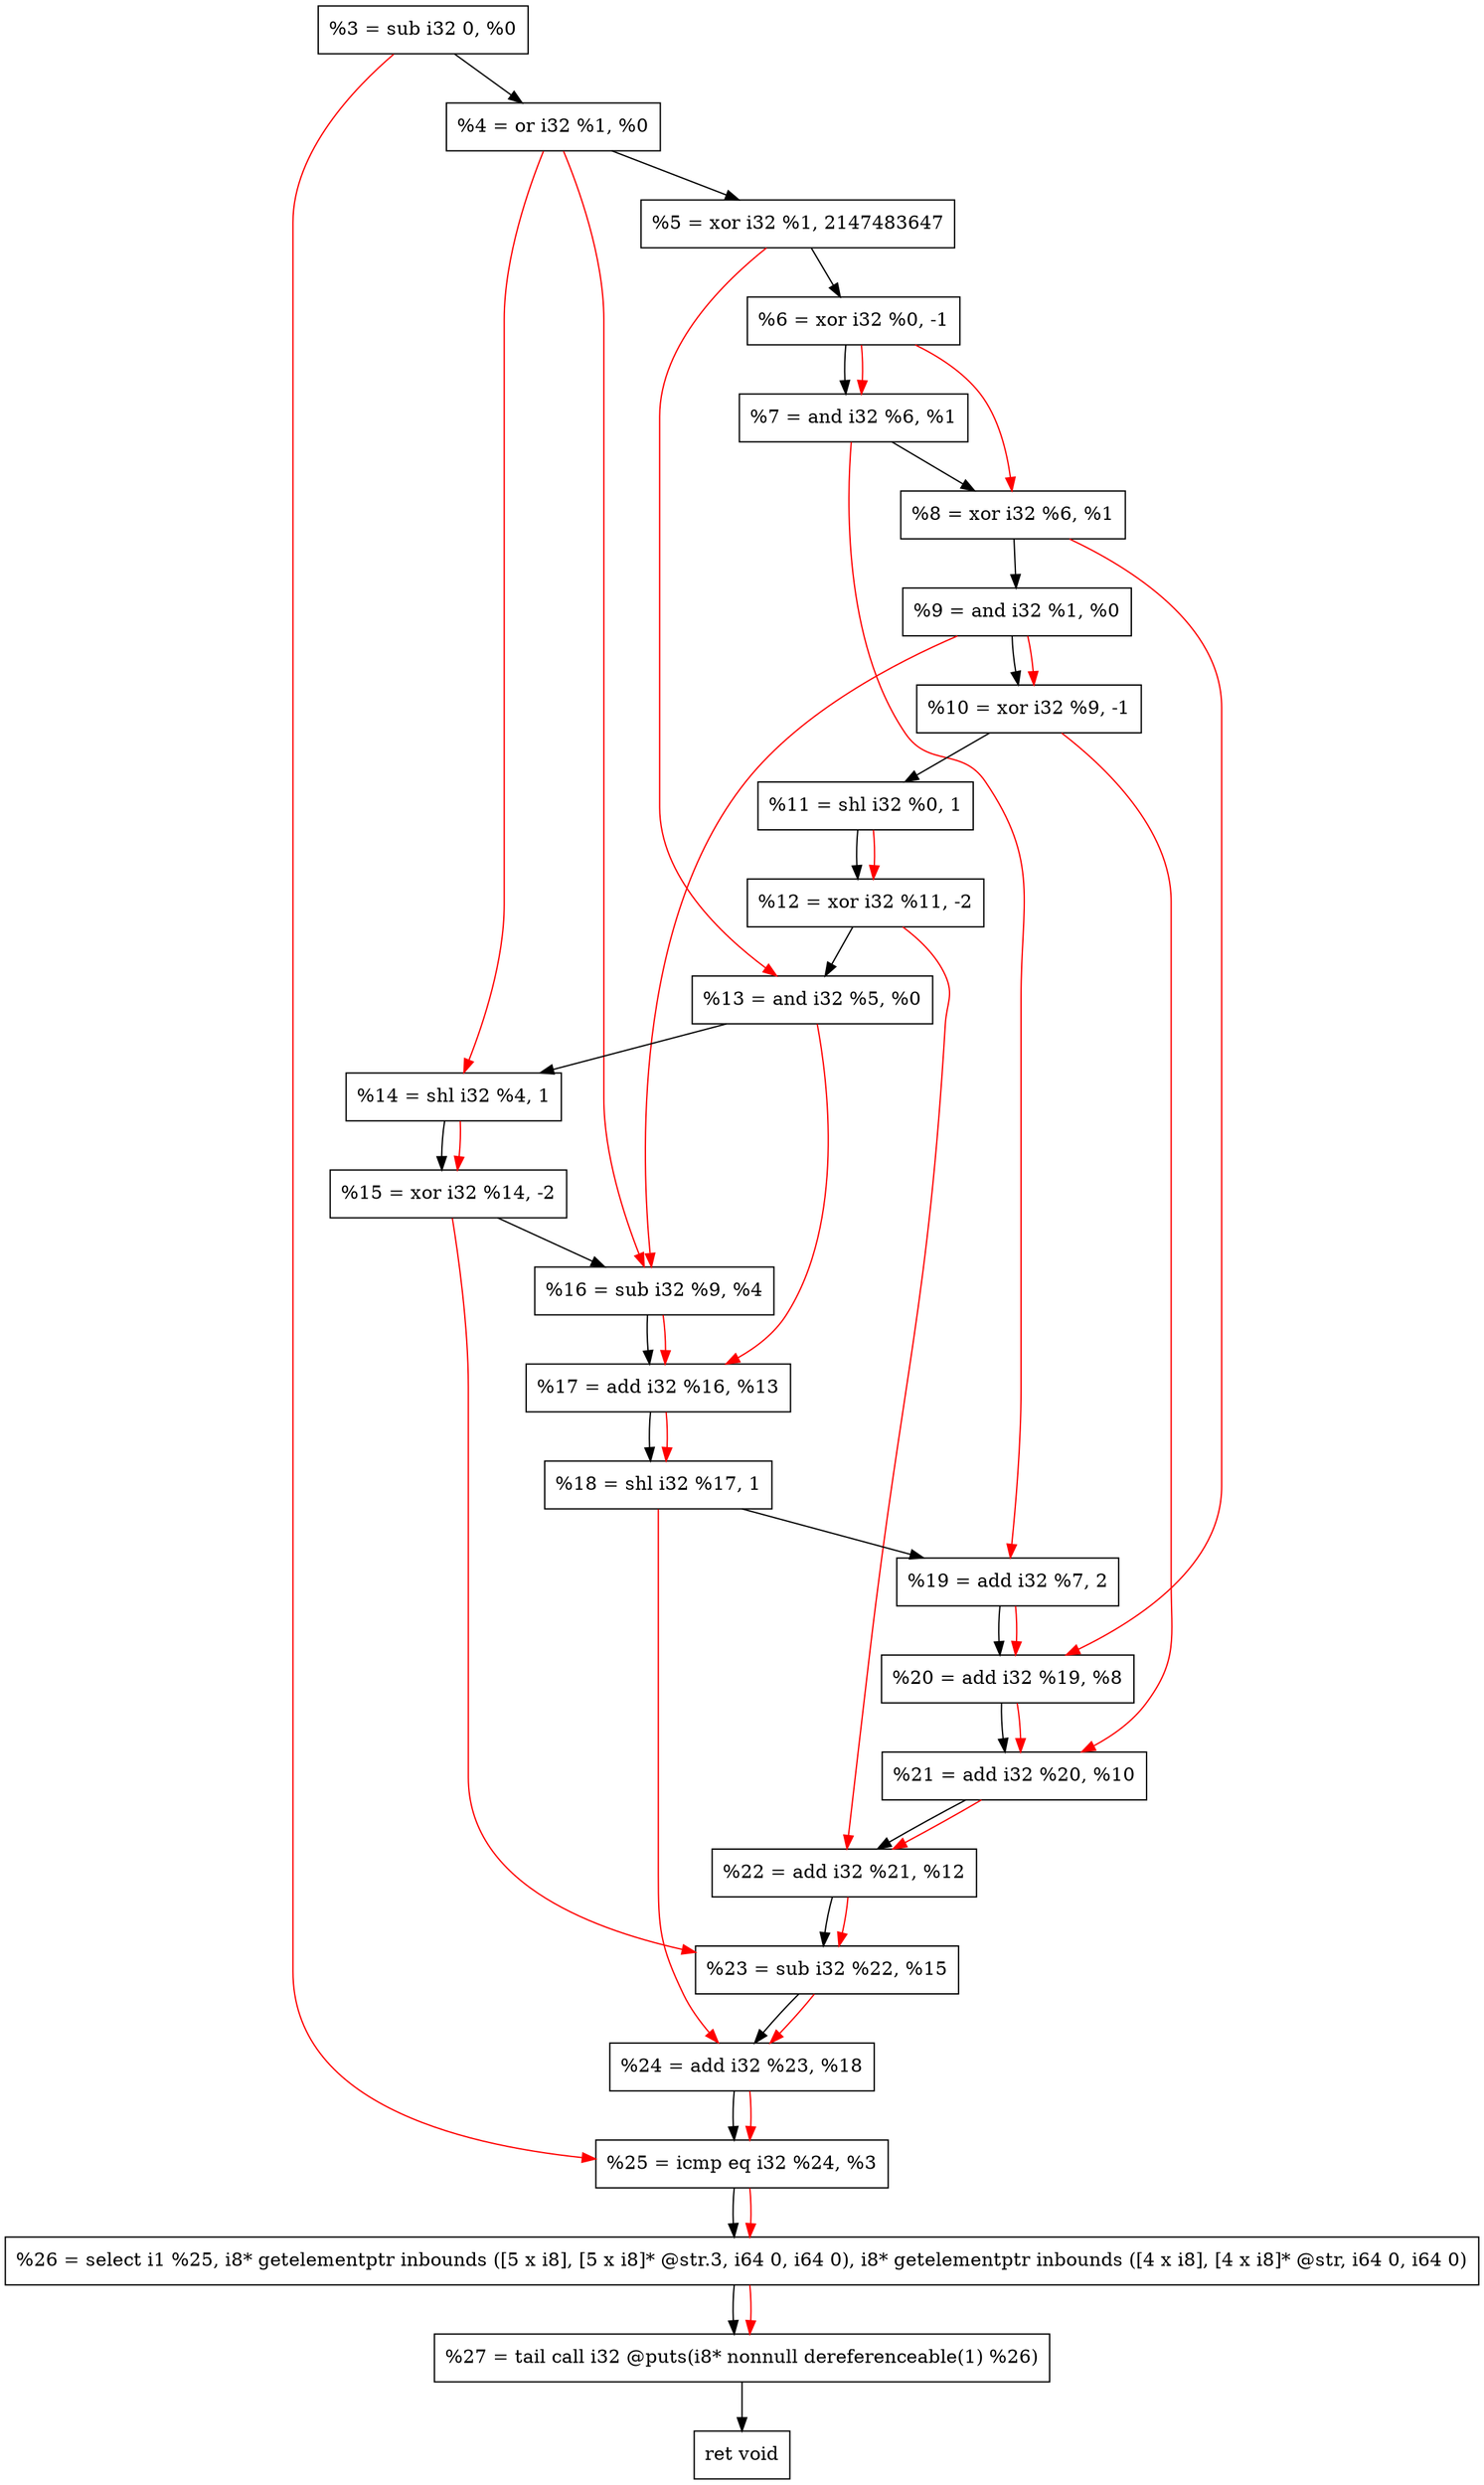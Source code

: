 digraph "DFG for'crackme' function" {
	Node0x2458b60[shape=record, label="  %3 = sub i32 0, %0"];
	Node0x2458bd0[shape=record, label="  %4 = or i32 %1, %0"];
	Node0x2458c90[shape=record, label="  %5 = xor i32 %1, 2147483647"];
	Node0x2458d30[shape=record, label="  %6 = xor i32 %0, -1"];
	Node0x2458da0[shape=record, label="  %7 = and i32 %6, %1"];
	Node0x2458e10[shape=record, label="  %8 = xor i32 %6, %1"];
	Node0x2458e80[shape=record, label="  %9 = and i32 %1, %0"];
	Node0x2458ef0[shape=record, label="  %10 = xor i32 %9, -1"];
	Node0x2458f90[shape=record, label="  %11 = shl i32 %0, 1"];
	Node0x2459030[shape=record, label="  %12 = xor i32 %11, -2"];
	Node0x24590a0[shape=record, label="  %13 = and i32 %5, %0"];
	Node0x2459110[shape=record, label="  %14 = shl i32 %4, 1"];
	Node0x2459180[shape=record, label="  %15 = xor i32 %14, -2"];
	Node0x24591f0[shape=record, label="  %16 = sub i32 %9, %4"];
	Node0x2459260[shape=record, label="  %17 = add i32 %16, %13"];
	Node0x24592d0[shape=record, label="  %18 = shl i32 %17, 1"];
	Node0x2459370[shape=record, label="  %19 = add i32 %7, 2"];
	Node0x24593e0[shape=record, label="  %20 = add i32 %19, %8"];
	Node0x2459450[shape=record, label="  %21 = add i32 %20, %10"];
	Node0x24594c0[shape=record, label="  %22 = add i32 %21, %12"];
	Node0x2459530[shape=record, label="  %23 = sub i32 %22, %15"];
	Node0x24595a0[shape=record, label="  %24 = add i32 %23, %18"];
	Node0x2459610[shape=record, label="  %25 = icmp eq i32 %24, %3"];
	Node0x23f9268[shape=record, label="  %26 = select i1 %25, i8* getelementptr inbounds ([5 x i8], [5 x i8]* @str.3, i64 0, i64 0), i8* getelementptr inbounds ([4 x i8], [4 x i8]* @str, i64 0, i64 0)"];
	Node0x2459ab0[shape=record, label="  %27 = tail call i32 @puts(i8* nonnull dereferenceable(1) %26)"];
	Node0x2459b00[shape=record, label="  ret void"];
	Node0x2458b60 -> Node0x2458bd0;
	Node0x2458bd0 -> Node0x2458c90;
	Node0x2458c90 -> Node0x2458d30;
	Node0x2458d30 -> Node0x2458da0;
	Node0x2458da0 -> Node0x2458e10;
	Node0x2458e10 -> Node0x2458e80;
	Node0x2458e80 -> Node0x2458ef0;
	Node0x2458ef0 -> Node0x2458f90;
	Node0x2458f90 -> Node0x2459030;
	Node0x2459030 -> Node0x24590a0;
	Node0x24590a0 -> Node0x2459110;
	Node0x2459110 -> Node0x2459180;
	Node0x2459180 -> Node0x24591f0;
	Node0x24591f0 -> Node0x2459260;
	Node0x2459260 -> Node0x24592d0;
	Node0x24592d0 -> Node0x2459370;
	Node0x2459370 -> Node0x24593e0;
	Node0x24593e0 -> Node0x2459450;
	Node0x2459450 -> Node0x24594c0;
	Node0x24594c0 -> Node0x2459530;
	Node0x2459530 -> Node0x24595a0;
	Node0x24595a0 -> Node0x2459610;
	Node0x2459610 -> Node0x23f9268;
	Node0x23f9268 -> Node0x2459ab0;
	Node0x2459ab0 -> Node0x2459b00;
edge [color=red]
	Node0x2458d30 -> Node0x2458da0;
	Node0x2458d30 -> Node0x2458e10;
	Node0x2458e80 -> Node0x2458ef0;
	Node0x2458f90 -> Node0x2459030;
	Node0x2458c90 -> Node0x24590a0;
	Node0x2458bd0 -> Node0x2459110;
	Node0x2459110 -> Node0x2459180;
	Node0x2458e80 -> Node0x24591f0;
	Node0x2458bd0 -> Node0x24591f0;
	Node0x24591f0 -> Node0x2459260;
	Node0x24590a0 -> Node0x2459260;
	Node0x2459260 -> Node0x24592d0;
	Node0x2458da0 -> Node0x2459370;
	Node0x2459370 -> Node0x24593e0;
	Node0x2458e10 -> Node0x24593e0;
	Node0x24593e0 -> Node0x2459450;
	Node0x2458ef0 -> Node0x2459450;
	Node0x2459450 -> Node0x24594c0;
	Node0x2459030 -> Node0x24594c0;
	Node0x24594c0 -> Node0x2459530;
	Node0x2459180 -> Node0x2459530;
	Node0x2459530 -> Node0x24595a0;
	Node0x24592d0 -> Node0x24595a0;
	Node0x24595a0 -> Node0x2459610;
	Node0x2458b60 -> Node0x2459610;
	Node0x2459610 -> Node0x23f9268;
	Node0x23f9268 -> Node0x2459ab0;
}
